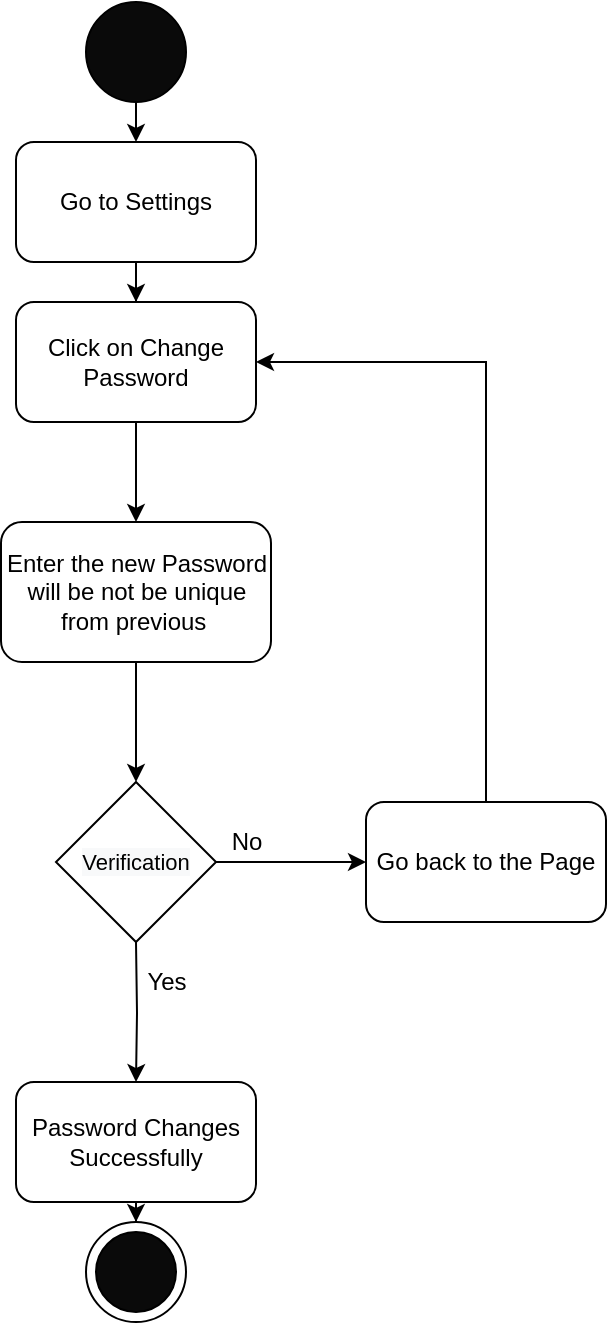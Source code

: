 <mxfile version="16.4.3" type="device"><diagram id="zAXtwYM5_Yiz9pQEBJkd" name="Page-1"><mxGraphModel dx="340" dy="754" grid="1" gridSize="10" guides="1" tooltips="1" connect="1" arrows="1" fold="1" page="1" pageScale="1" pageWidth="827" pageHeight="1169" math="0" shadow="0"><root><mxCell id="0"/><mxCell id="1" parent="0"/><mxCell id="isfXv0DuhAI8vXiQAEQB-5" style="edgeStyle=orthogonalEdgeStyle;rounded=0;orthogonalLoop=1;jettySize=auto;html=1;exitX=0.5;exitY=1;exitDx=0;exitDy=0;entryX=0.5;entryY=0;entryDx=0;entryDy=0;" parent="1" source="isfXv0DuhAI8vXiQAEQB-2" target="isfXv0DuhAI8vXiQAEQB-3" edge="1"><mxGeometry relative="1" as="geometry"/></mxCell><mxCell id="isfXv0DuhAI8vXiQAEQB-2" value="" style="ellipse;whiteSpace=wrap;html=1;aspect=fixed;fillColor=#0A0A0A;" parent="1" vertex="1"><mxGeometry x="180" y="50" width="50" height="50" as="geometry"/></mxCell><mxCell id="729QtOj9i2_w1OWR8N9A-2" value="" style="edgeStyle=orthogonalEdgeStyle;rounded=0;orthogonalLoop=1;jettySize=auto;html=1;" edge="1" parent="1" source="isfXv0DuhAI8vXiQAEQB-3" target="729QtOj9i2_w1OWR8N9A-1"><mxGeometry relative="1" as="geometry"/></mxCell><mxCell id="isfXv0DuhAI8vXiQAEQB-3" value="Go to Settings" style="rounded=1;whiteSpace=wrap;html=1;fillColor=#FFFFFF;" parent="1" vertex="1"><mxGeometry x="145" y="120" width="120" height="60" as="geometry"/></mxCell><mxCell id="isfXv0DuhAI8vXiQAEQB-12" value="" style="edgeStyle=orthogonalEdgeStyle;rounded=0;orthogonalLoop=1;jettySize=auto;html=1;" parent="1" target="isfXv0DuhAI8vXiQAEQB-11" edge="1"><mxGeometry relative="1" as="geometry"><mxPoint x="205" y="520" as="sourcePoint"/></mxGeometry></mxCell><mxCell id="isfXv0DuhAI8vXiQAEQB-15" value="" style="edgeStyle=orthogonalEdgeStyle;rounded=0;orthogonalLoop=1;jettySize=auto;html=1;exitX=1;exitY=0.5;exitDx=0;exitDy=0;" parent="1" source="isfXv0DuhAI8vXiQAEQB-26" target="isfXv0DuhAI8vXiQAEQB-14" edge="1"><mxGeometry relative="1" as="geometry"><mxPoint x="265" y="490" as="sourcePoint"/></mxGeometry></mxCell><mxCell id="isfXv0DuhAI8vXiQAEQB-20" style="edgeStyle=orthogonalEdgeStyle;rounded=0;orthogonalLoop=1;jettySize=auto;html=1;exitX=0.5;exitY=1;exitDx=0;exitDy=0;" parent="1" source="isfXv0DuhAI8vXiQAEQB-11" target="isfXv0DuhAI8vXiQAEQB-19" edge="1"><mxGeometry relative="1" as="geometry"/></mxCell><mxCell id="isfXv0DuhAI8vXiQAEQB-11" value="Password Changes Successfully" style="whiteSpace=wrap;html=1;fillColor=#FFFFFF;rounded=1;" parent="1" vertex="1"><mxGeometry x="145" y="590" width="120" height="60" as="geometry"/></mxCell><mxCell id="729QtOj9i2_w1OWR8N9A-4" style="edgeStyle=orthogonalEdgeStyle;rounded=0;orthogonalLoop=1;jettySize=auto;html=1;exitX=0.5;exitY=0;exitDx=0;exitDy=0;entryX=1;entryY=0.5;entryDx=0;entryDy=0;" edge="1" parent="1" source="isfXv0DuhAI8vXiQAEQB-14" target="729QtOj9i2_w1OWR8N9A-1"><mxGeometry relative="1" as="geometry"/></mxCell><mxCell id="isfXv0DuhAI8vXiQAEQB-14" value="Go back to the Page" style="whiteSpace=wrap;html=1;fillColor=#FFFFFF;rounded=1;" parent="1" vertex="1"><mxGeometry x="320" y="450" width="120" height="60" as="geometry"/></mxCell><mxCell id="isfXv0DuhAI8vXiQAEQB-17" value="No" style="text;html=1;align=center;verticalAlign=middle;resizable=0;points=[];autosize=1;strokeColor=none;fillColor=none;" parent="1" vertex="1"><mxGeometry x="245" y="460" width="30" height="20" as="geometry"/></mxCell><mxCell id="isfXv0DuhAI8vXiQAEQB-18" value="Yes" style="text;html=1;align=center;verticalAlign=middle;resizable=0;points=[];autosize=1;strokeColor=none;fillColor=none;" parent="1" vertex="1"><mxGeometry x="200" y="530" width="40" height="20" as="geometry"/></mxCell><mxCell id="isfXv0DuhAI8vXiQAEQB-19" value="" style="ellipse;whiteSpace=wrap;html=1;aspect=fixed;fillColor=#FFFFFF;" parent="1" vertex="1"><mxGeometry x="180" y="660" width="50" height="50" as="geometry"/></mxCell><mxCell id="isfXv0DuhAI8vXiQAEQB-21" value="" style="ellipse;whiteSpace=wrap;html=1;aspect=fixed;fillColor=#0A0A0A;" parent="1" vertex="1"><mxGeometry x="185" y="665" width="40" height="40" as="geometry"/></mxCell><mxCell id="isfXv0DuhAI8vXiQAEQB-27" style="edgeStyle=orthogonalEdgeStyle;rounded=0;orthogonalLoop=1;jettySize=auto;html=1;exitX=0.5;exitY=1;exitDx=0;exitDy=0;" parent="1" source="isfXv0DuhAI8vXiQAEQB-22" target="isfXv0DuhAI8vXiQAEQB-26" edge="1"><mxGeometry relative="1" as="geometry"/></mxCell><mxCell id="isfXv0DuhAI8vXiQAEQB-22" value="Enter the new Password will be not be unique from previous&amp;nbsp;" style="whiteSpace=wrap;html=1;fillColor=#FFFFFF;rounded=1;" parent="1" vertex="1"><mxGeometry x="137.5" y="310" width="135" height="70" as="geometry"/></mxCell><mxCell id="isfXv0DuhAI8vXiQAEQB-26" value="&lt;span style=&quot;color: rgb(0 , 0 , 0) ; font-family: &amp;#34;helvetica&amp;#34; ; font-style: normal ; font-weight: 400 ; letter-spacing: normal ; text-align: center ; text-indent: 0px ; text-transform: none ; word-spacing: 0px ; background-color: rgb(248 , 249 , 250) ; display: inline ; float: none&quot;&gt;&lt;font style=&quot;font-size: 11px&quot;&gt;Verification&lt;/font&gt;&lt;/span&gt;" style="rhombus;whiteSpace=wrap;html=1;fillColor=#FFFFFF;" parent="1" vertex="1"><mxGeometry x="165" y="440" width="80" height="80" as="geometry"/></mxCell><mxCell id="729QtOj9i2_w1OWR8N9A-3" style="edgeStyle=orthogonalEdgeStyle;rounded=0;orthogonalLoop=1;jettySize=auto;html=1;exitX=0.5;exitY=1;exitDx=0;exitDy=0;" edge="1" parent="1" source="729QtOj9i2_w1OWR8N9A-1" target="isfXv0DuhAI8vXiQAEQB-22"><mxGeometry relative="1" as="geometry"/></mxCell><mxCell id="729QtOj9i2_w1OWR8N9A-1" value="Click on Change Password" style="whiteSpace=wrap;html=1;fillColor=#FFFFFF;rounded=1;" vertex="1" parent="1"><mxGeometry x="145" y="200" width="120" height="60" as="geometry"/></mxCell></root></mxGraphModel></diagram></mxfile>